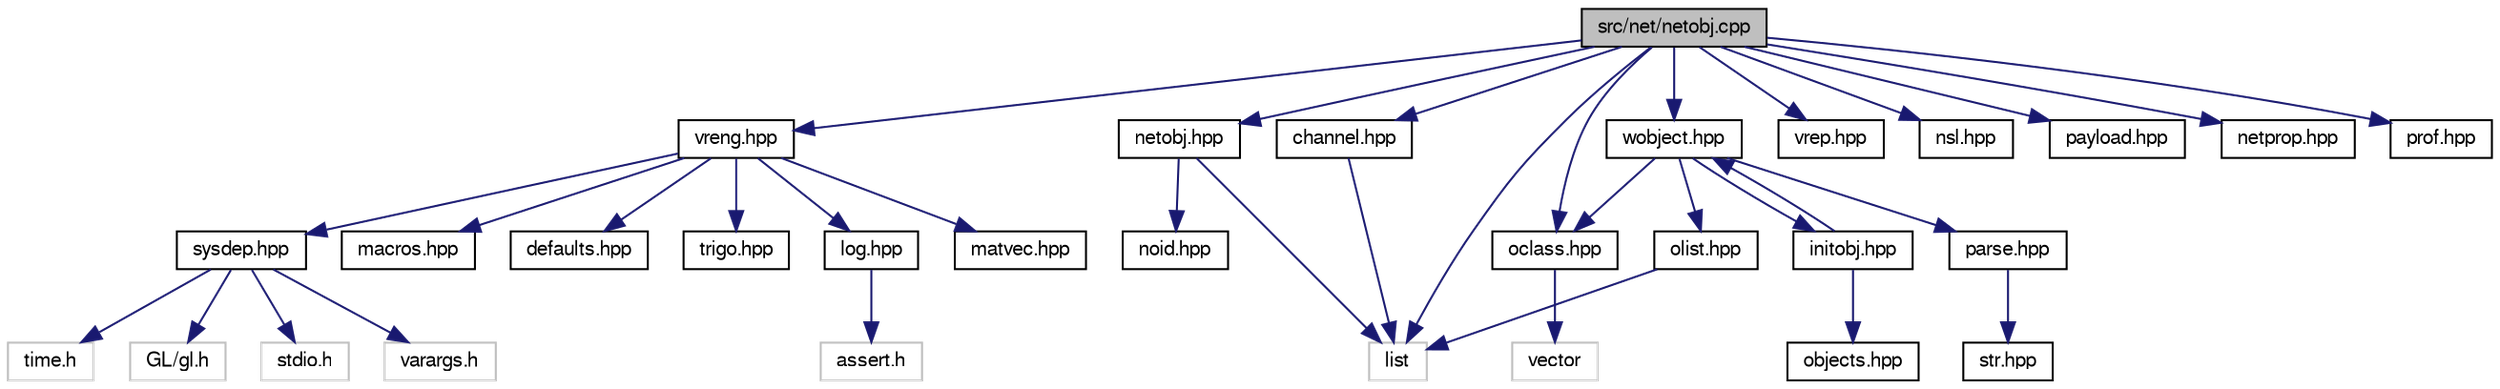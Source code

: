 digraph "src/net/netobj.cpp"
{
 // LATEX_PDF_SIZE
  bgcolor="transparent";
  edge [fontname="FreeSans",fontsize="10",labelfontname="FreeSans",labelfontsize="10"];
  node [fontname="FreeSans",fontsize="10",shape=record];
  Node1 [label="src/net/netobj.cpp",height=0.2,width=0.4,color="black", fillcolor="grey75", style="filled", fontcolor="black",tooltip=" "];
  Node1 -> Node2 [color="midnightblue",fontsize="10",style="solid",fontname="FreeSans"];
  Node2 [label="vreng.hpp",height=0.2,width=0.4,color="black",URL="$a00143.html",tooltip=" "];
  Node2 -> Node3 [color="midnightblue",fontsize="10",style="solid",fontname="FreeSans"];
  Node3 [label="sysdep.hpp",height=0.2,width=0.4,color="black",URL="$a00182.html",tooltip=" "];
  Node3 -> Node4 [color="midnightblue",fontsize="10",style="solid",fontname="FreeSans"];
  Node4 [label="stdio.h",height=0.2,width=0.4,color="grey75",tooltip=" "];
  Node3 -> Node5 [color="midnightblue",fontsize="10",style="solid",fontname="FreeSans"];
  Node5 [label="varargs.h",height=0.2,width=0.4,color="grey75",tooltip=" "];
  Node3 -> Node6 [color="midnightblue",fontsize="10",style="solid",fontname="FreeSans"];
  Node6 [label="time.h",height=0.2,width=0.4,color="grey75",tooltip=" "];
  Node3 -> Node7 [color="midnightblue",fontsize="10",style="solid",fontname="FreeSans"];
  Node7 [label="GL/gl.h",height=0.2,width=0.4,color="grey75",tooltip=" "];
  Node2 -> Node8 [color="midnightblue",fontsize="10",style="solid",fontname="FreeSans"];
  Node8 [label="macros.hpp",height=0.2,width=0.4,color="black",URL="$a00047.html",tooltip=" "];
  Node2 -> Node9 [color="midnightblue",fontsize="10",style="solid",fontname="FreeSans"];
  Node9 [label="defaults.hpp",height=0.2,width=0.4,color="black",URL="$a00014.html",tooltip=" "];
  Node2 -> Node10 [color="midnightblue",fontsize="10",style="solid",fontname="FreeSans"];
  Node10 [label="trigo.hpp",height=0.2,width=0.4,color="black",URL="$a00119.html",tooltip=" "];
  Node2 -> Node11 [color="midnightblue",fontsize="10",style="solid",fontname="FreeSans"];
  Node11 [label="log.hpp",height=0.2,width=0.4,color="black",URL="$a00044.html",tooltip=" "];
  Node11 -> Node12 [color="midnightblue",fontsize="10",style="solid",fontname="FreeSans"];
  Node12 [label="assert.h",height=0.2,width=0.4,color="grey75",tooltip=" "];
  Node2 -> Node13 [color="midnightblue",fontsize="10",style="solid",fontname="FreeSans"];
  Node13 [label="matvec.hpp",height=0.2,width=0.4,color="black",URL="$a00053.html",tooltip=" "];
  Node1 -> Node14 [color="midnightblue",fontsize="10",style="solid",fontname="FreeSans"];
  Node14 [label="netobj.hpp",height=0.2,width=0.4,color="black",URL="$a00884.html",tooltip=" "];
  Node14 -> Node15 [color="midnightblue",fontsize="10",style="solid",fontname="FreeSans"];
  Node15 [label="noid.hpp",height=0.2,width=0.4,color="black",URL="$a00896.html",tooltip=" "];
  Node14 -> Node16 [color="midnightblue",fontsize="10",style="solid",fontname="FreeSans"];
  Node16 [label="list",height=0.2,width=0.4,color="grey75",tooltip=" "];
  Node1 -> Node17 [color="midnightblue",fontsize="10",style="solid",fontname="FreeSans"];
  Node17 [label="vrep.hpp",height=0.2,width=0.4,color="black",URL="$a00935.html",tooltip=" "];
  Node1 -> Node18 [color="midnightblue",fontsize="10",style="solid",fontname="FreeSans"];
  Node18 [label="nsl.hpp",height=0.2,width=0.4,color="black",URL="$a00170.html",tooltip=" "];
  Node1 -> Node19 [color="midnightblue",fontsize="10",style="solid",fontname="FreeSans"];
  Node19 [label="payload.hpp",height=0.2,width=0.4,color="black",URL="$a00902.html",tooltip=" "];
  Node1 -> Node20 [color="midnightblue",fontsize="10",style="solid",fontname="FreeSans"];
  Node20 [label="netprop.hpp",height=0.2,width=0.4,color="black",URL="$a00890.html",tooltip=" "];
  Node1 -> Node21 [color="midnightblue",fontsize="10",style="solid",fontname="FreeSans"];
  Node21 [label="channel.hpp",height=0.2,width=0.4,color="black",URL="$a00872.html",tooltip=" "];
  Node21 -> Node16 [color="midnightblue",fontsize="10",style="solid",fontname="FreeSans"];
  Node1 -> Node22 [color="midnightblue",fontsize="10",style="solid",fontname="FreeSans"];
  Node22 [label="oclass.hpp",height=0.2,width=0.4,color="black",URL="$a00626.html",tooltip=" "];
  Node22 -> Node23 [color="midnightblue",fontsize="10",style="solid",fontname="FreeSans"];
  Node23 [label="vector",height=0.2,width=0.4,color="grey75",tooltip=" "];
  Node1 -> Node24 [color="midnightblue",fontsize="10",style="solid",fontname="FreeSans"];
  Node24 [label="wobject.hpp",height=0.2,width=0.4,color="black",URL="$a00866.html",tooltip=" "];
  Node24 -> Node22 [color="midnightblue",fontsize="10",style="solid",fontname="FreeSans"];
  Node24 -> Node25 [color="midnightblue",fontsize="10",style="solid",fontname="FreeSans"];
  Node25 [label="olist.hpp",height=0.2,width=0.4,color="black",URL="$a00632.html",tooltip=" "];
  Node25 -> Node16 [color="midnightblue",fontsize="10",style="solid",fontname="FreeSans"];
  Node24 -> Node26 [color="midnightblue",fontsize="10",style="solid",fontname="FreeSans"];
  Node26 [label="parse.hpp",height=0.2,width=0.4,color="black",URL="$a00638.html",tooltip=" "];
  Node26 -> Node27 [color="midnightblue",fontsize="10",style="solid",fontname="FreeSans"];
  Node27 [label="str.hpp",height=0.2,width=0.4,color="black",URL="$a00179.html",tooltip=" "];
  Node24 -> Node28 [color="midnightblue",fontsize="10",style="solid",fontname="FreeSans"];
  Node28 [label="initobj.hpp",height=0.2,width=0.4,color="black",URL="$a00554.html",tooltip=" "];
  Node28 -> Node29 [color="midnightblue",fontsize="10",style="solid",fontname="FreeSans"];
  Node29 [label="objects.hpp",height=0.2,width=0.4,color="black",URL="$a00620.html",tooltip=" "];
  Node28 -> Node24 [color="midnightblue",fontsize="10",style="solid",fontname="FreeSans"];
  Node1 -> Node30 [color="midnightblue",fontsize="10",style="solid",fontname="FreeSans"];
  Node30 [label="prof.hpp",height=0.2,width=0.4,color="black",URL="$a00071.html",tooltip=" "];
  Node1 -> Node16 [color="midnightblue",fontsize="10",style="solid",fontname="FreeSans"];
}
